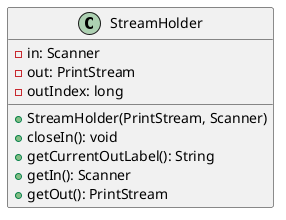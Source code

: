 @startuml

    class StreamHolder {
        -in: Scanner
        -out: PrintStream
        -outIndex: long
        +StreamHolder(PrintStream, Scanner)
        +closeIn(): void
        +getCurrentOutLabel(): String
        +getIn(): Scanner
        +getOut(): PrintStream
    }

@enduml
